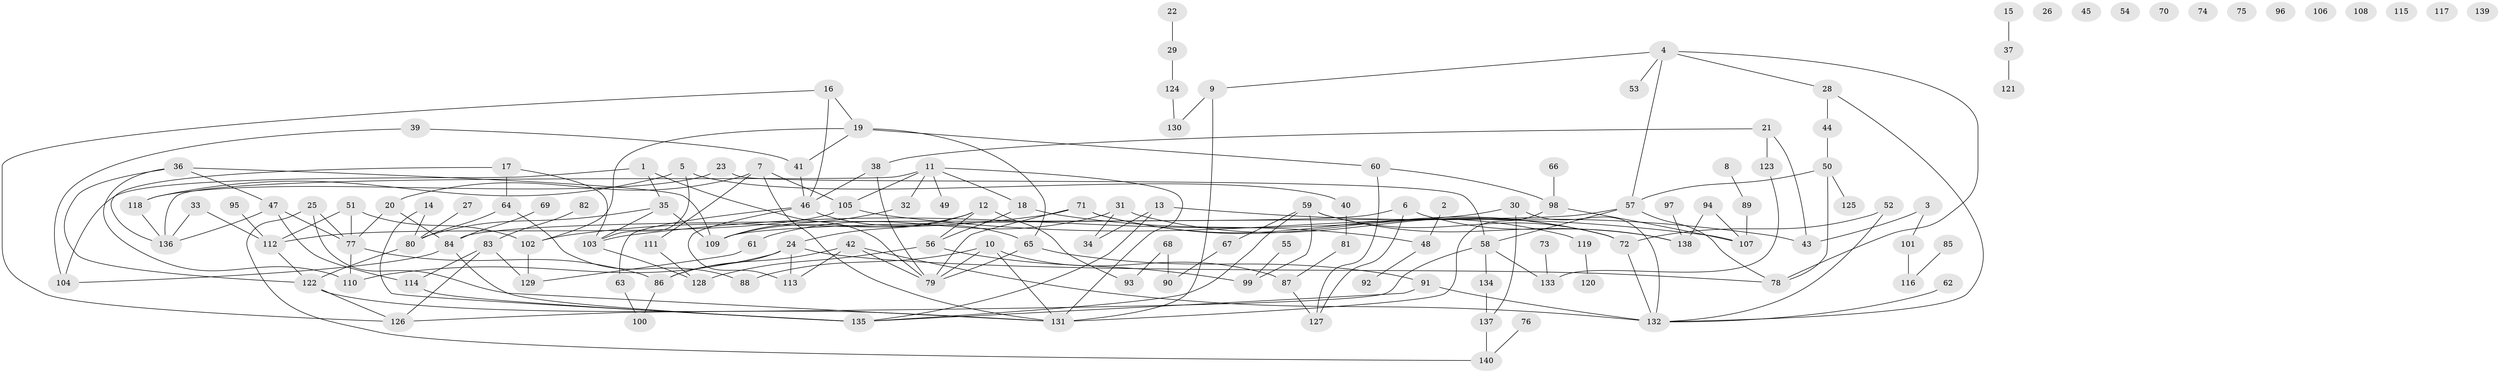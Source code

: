 // Generated by graph-tools (version 1.1) at 2025/49/03/09/25 03:49:08]
// undirected, 140 vertices, 191 edges
graph export_dot {
graph [start="1"]
  node [color=gray90,style=filled];
  1;
  2;
  3;
  4;
  5;
  6;
  7;
  8;
  9;
  10;
  11;
  12;
  13;
  14;
  15;
  16;
  17;
  18;
  19;
  20;
  21;
  22;
  23;
  24;
  25;
  26;
  27;
  28;
  29;
  30;
  31;
  32;
  33;
  34;
  35;
  36;
  37;
  38;
  39;
  40;
  41;
  42;
  43;
  44;
  45;
  46;
  47;
  48;
  49;
  50;
  51;
  52;
  53;
  54;
  55;
  56;
  57;
  58;
  59;
  60;
  61;
  62;
  63;
  64;
  65;
  66;
  67;
  68;
  69;
  70;
  71;
  72;
  73;
  74;
  75;
  76;
  77;
  78;
  79;
  80;
  81;
  82;
  83;
  84;
  85;
  86;
  87;
  88;
  89;
  90;
  91;
  92;
  93;
  94;
  95;
  96;
  97;
  98;
  99;
  100;
  101;
  102;
  103;
  104;
  105;
  106;
  107;
  108;
  109;
  110;
  111;
  112;
  113;
  114;
  115;
  116;
  117;
  118;
  119;
  120;
  121;
  122;
  123;
  124;
  125;
  126;
  127;
  128;
  129;
  130;
  131;
  132;
  133;
  134;
  135;
  136;
  137;
  138;
  139;
  140;
  1 -- 35;
  1 -- 79;
  1 -- 104;
  2 -- 48;
  3 -- 43;
  3 -- 101;
  4 -- 9;
  4 -- 28;
  4 -- 53;
  4 -- 57;
  4 -- 78;
  5 -- 40;
  5 -- 103;
  5 -- 118;
  6 -- 84;
  6 -- 127;
  6 -- 138;
  7 -- 20;
  7 -- 105;
  7 -- 111;
  7 -- 131;
  8 -- 89;
  9 -- 130;
  9 -- 131;
  10 -- 79;
  10 -- 87;
  10 -- 88;
  10 -- 131;
  11 -- 18;
  11 -- 32;
  11 -- 49;
  11 -- 105;
  11 -- 131;
  11 -- 136;
  12 -- 24;
  12 -- 56;
  12 -- 93;
  12 -- 109;
  13 -- 34;
  13 -- 43;
  13 -- 135;
  14 -- 80;
  14 -- 135;
  15 -- 37;
  16 -- 19;
  16 -- 46;
  16 -- 126;
  17 -- 64;
  17 -- 103;
  17 -- 136;
  18 -- 48;
  18 -- 56;
  19 -- 41;
  19 -- 60;
  19 -- 65;
  19 -- 102;
  20 -- 77;
  20 -- 84;
  21 -- 38;
  21 -- 43;
  21 -- 123;
  22 -- 29;
  23 -- 58;
  23 -- 118;
  24 -- 78;
  24 -- 86;
  24 -- 110;
  24 -- 113;
  25 -- 77;
  25 -- 131;
  25 -- 140;
  27 -- 80;
  28 -- 44;
  28 -- 132;
  29 -- 124;
  30 -- 103;
  30 -- 132;
  30 -- 137;
  31 -- 34;
  31 -- 61;
  31 -- 72;
  32 -- 109;
  33 -- 112;
  33 -- 136;
  35 -- 80;
  35 -- 103;
  35 -- 109;
  36 -- 47;
  36 -- 109;
  36 -- 110;
  36 -- 122;
  37 -- 121;
  38 -- 46;
  38 -- 79;
  39 -- 41;
  39 -- 104;
  40 -- 81;
  41 -- 46;
  42 -- 79;
  42 -- 86;
  42 -- 113;
  42 -- 132;
  44 -- 50;
  46 -- 63;
  46 -- 65;
  46 -- 113;
  47 -- 77;
  47 -- 114;
  47 -- 136;
  48 -- 92;
  50 -- 57;
  50 -- 78;
  50 -- 125;
  51 -- 77;
  51 -- 102;
  51 -- 112;
  52 -- 72;
  52 -- 132;
  55 -- 99;
  56 -- 99;
  56 -- 128;
  57 -- 58;
  57 -- 78;
  57 -- 109;
  58 -- 126;
  58 -- 133;
  58 -- 134;
  59 -- 67;
  59 -- 72;
  59 -- 99;
  59 -- 135;
  59 -- 138;
  60 -- 98;
  60 -- 127;
  61 -- 129;
  62 -- 132;
  63 -- 100;
  64 -- 80;
  64 -- 88;
  65 -- 79;
  65 -- 91;
  66 -- 98;
  67 -- 90;
  68 -- 90;
  68 -- 93;
  69 -- 84;
  71 -- 72;
  71 -- 79;
  71 -- 102;
  71 -- 119;
  72 -- 132;
  73 -- 133;
  76 -- 140;
  77 -- 86;
  77 -- 110;
  80 -- 122;
  81 -- 87;
  82 -- 83;
  83 -- 114;
  83 -- 126;
  83 -- 129;
  84 -- 104;
  84 -- 135;
  85 -- 116;
  86 -- 100;
  87 -- 127;
  89 -- 107;
  91 -- 132;
  91 -- 135;
  94 -- 107;
  94 -- 138;
  95 -- 112;
  97 -- 138;
  98 -- 107;
  98 -- 131;
  101 -- 116;
  102 -- 129;
  103 -- 128;
  105 -- 107;
  105 -- 112;
  111 -- 128;
  112 -- 122;
  114 -- 135;
  118 -- 136;
  119 -- 120;
  122 -- 126;
  122 -- 131;
  123 -- 133;
  124 -- 130;
  134 -- 137;
  137 -- 140;
}
